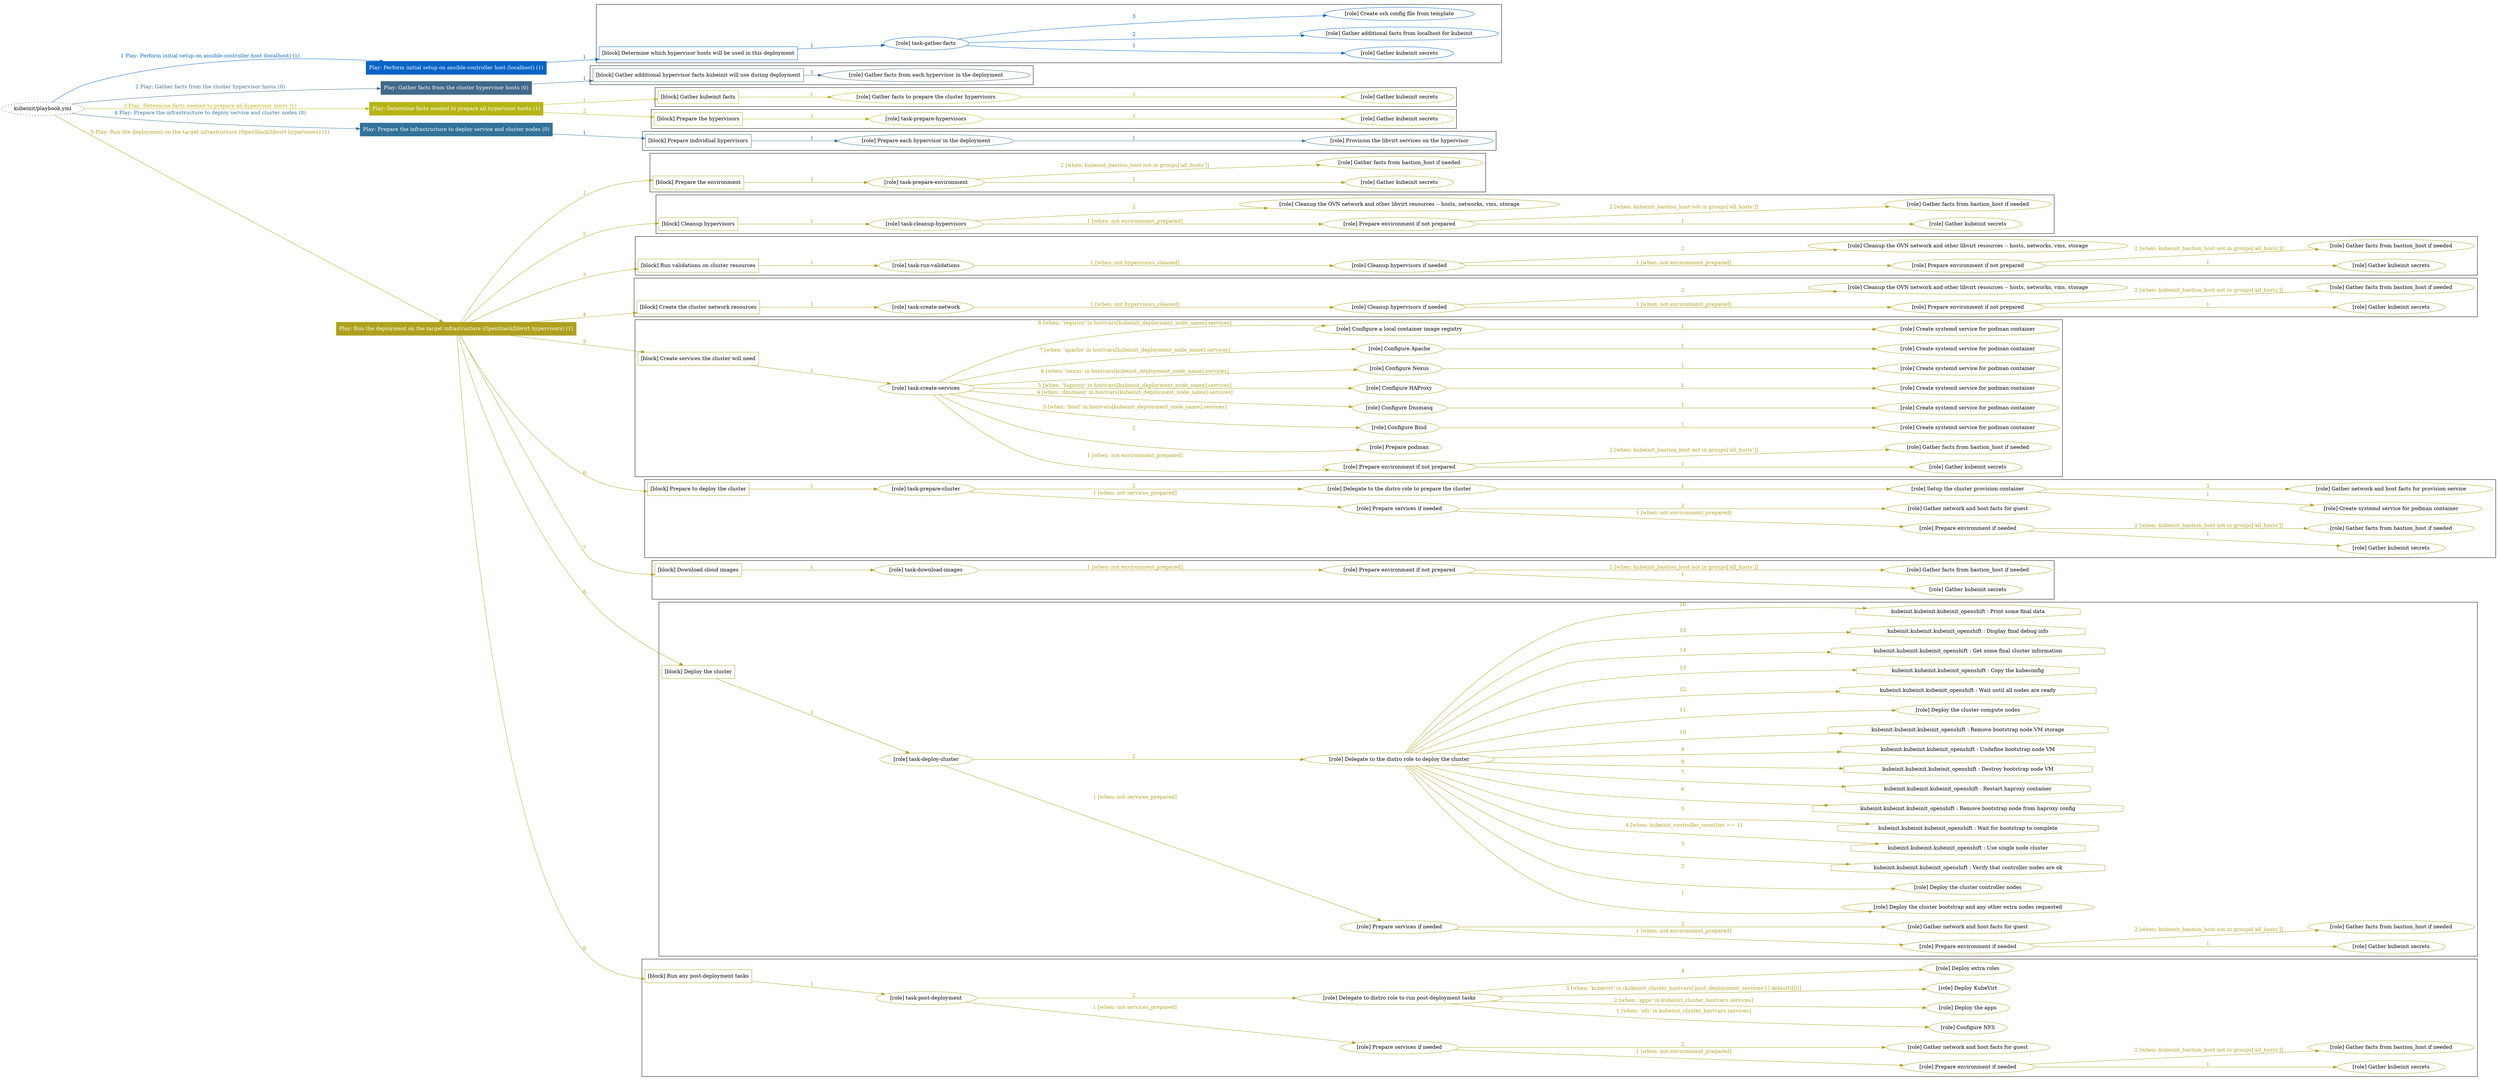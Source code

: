 digraph {
	graph [concentrate=true ordering=in rankdir=LR ratio=fill]
	edge [esep=5 sep=10]
	"kubeinit/playbook.yml" [URL="/home/runner/work/kubeinit/kubeinit/kubeinit/playbook.yml" id=playbook_eba7cbc0 style=dotted]
	"kubeinit/playbook.yml" -> play_6be306ff [label="1 Play: Perform initial setup on ansible-controller host (localhost) (1)" color="#0564c7" fontcolor="#0564c7" id=edge_play_6be306ff labeltooltip="1 Play: Perform initial setup on ansible-controller host (localhost) (1)" tooltip="1 Play: Perform initial setup on ansible-controller host (localhost) (1)"]
	subgraph "Play: Perform initial setup on ansible-controller host (localhost) (1)" {
		play_6be306ff [label="Play: Perform initial setup on ansible-controller host (localhost) (1)" URL="/home/runner/work/kubeinit/kubeinit/kubeinit/playbook.yml" color="#0564c7" fontcolor="#ffffff" id=play_6be306ff shape=box style=filled tooltip=localhost]
		play_6be306ff -> block_afea2f2d [label=1 color="#0564c7" fontcolor="#0564c7" id=edge_block_afea2f2d labeltooltip=1 tooltip=1]
		subgraph cluster_block_afea2f2d {
			block_afea2f2d [label="[block] Determine which hypervisor hosts will be used in this deployment" URL="/home/runner/work/kubeinit/kubeinit/kubeinit/playbook.yml" color="#0564c7" id=block_afea2f2d labeltooltip="Determine which hypervisor hosts will be used in this deployment" shape=box tooltip="Determine which hypervisor hosts will be used in this deployment"]
			block_afea2f2d -> role_7efa4bfb [label="1 " color="#0564c7" fontcolor="#0564c7" id=edge_role_7efa4bfb labeltooltip="1 " tooltip="1 "]
			subgraph "task-gather-facts" {
				role_7efa4bfb [label="[role] task-gather-facts" URL="/home/runner/work/kubeinit/kubeinit/kubeinit/playbook.yml" color="#0564c7" id=role_7efa4bfb tooltip="task-gather-facts"]
				role_7efa4bfb -> role_1807138c [label="1 " color="#0564c7" fontcolor="#0564c7" id=edge_role_1807138c labeltooltip="1 " tooltip="1 "]
				subgraph "Gather kubeinit secrets" {
					role_1807138c [label="[role] Gather kubeinit secrets" URL="/home/runner/.ansible/collections/ansible_collections/kubeinit/kubeinit/roles/kubeinit_prepare/tasks/build_hypervisors_group.yml" color="#0564c7" id=role_1807138c tooltip="Gather kubeinit secrets"]
				}
				role_7efa4bfb -> role_4c0dbd45 [label="2 " color="#0564c7" fontcolor="#0564c7" id=edge_role_4c0dbd45 labeltooltip="2 " tooltip="2 "]
				subgraph "Gather additional facts from localhost for kubeinit" {
					role_4c0dbd45 [label="[role] Gather additional facts from localhost for kubeinit" URL="/home/runner/.ansible/collections/ansible_collections/kubeinit/kubeinit/roles/kubeinit_prepare/tasks/build_hypervisors_group.yml" color="#0564c7" id=role_4c0dbd45 tooltip="Gather additional facts from localhost for kubeinit"]
				}
				role_7efa4bfb -> role_bee37eeb [label="3 " color="#0564c7" fontcolor="#0564c7" id=edge_role_bee37eeb labeltooltip="3 " tooltip="3 "]
				subgraph "Create ssh config file from template" {
					role_bee37eeb [label="[role] Create ssh config file from template" URL="/home/runner/.ansible/collections/ansible_collections/kubeinit/kubeinit/roles/kubeinit_prepare/tasks/build_hypervisors_group.yml" color="#0564c7" id=role_bee37eeb tooltip="Create ssh config file from template"]
				}
			}
		}
	}
	"kubeinit/playbook.yml" -> play_756f35ba [label="2 Play: Gather facts from the cluster hypervisor hosts (0)" color="#42688a" fontcolor="#42688a" id=edge_play_756f35ba labeltooltip="2 Play: Gather facts from the cluster hypervisor hosts (0)" tooltip="2 Play: Gather facts from the cluster hypervisor hosts (0)"]
	subgraph "Play: Gather facts from the cluster hypervisor hosts (0)" {
		play_756f35ba [label="Play: Gather facts from the cluster hypervisor hosts (0)" URL="/home/runner/work/kubeinit/kubeinit/kubeinit/playbook.yml" color="#42688a" fontcolor="#ffffff" id=play_756f35ba shape=box style=filled tooltip="Play: Gather facts from the cluster hypervisor hosts (0)"]
		play_756f35ba -> block_37051b3c [label=1 color="#42688a" fontcolor="#42688a" id=edge_block_37051b3c labeltooltip=1 tooltip=1]
		subgraph cluster_block_37051b3c {
			block_37051b3c [label="[block] Gather additional hypervisor facts kubeinit will use during deployment" URL="/home/runner/work/kubeinit/kubeinit/kubeinit/playbook.yml" color="#42688a" id=block_37051b3c labeltooltip="Gather additional hypervisor facts kubeinit will use during deployment" shape=box tooltip="Gather additional hypervisor facts kubeinit will use during deployment"]
			block_37051b3c -> role_2f8f593a [label="1 " color="#42688a" fontcolor="#42688a" id=edge_role_2f8f593a labeltooltip="1 " tooltip="1 "]
			subgraph "Gather facts from each hypervisor in the deployment" {
				role_2f8f593a [label="[role] Gather facts from each hypervisor in the deployment" URL="/home/runner/work/kubeinit/kubeinit/kubeinit/playbook.yml" color="#42688a" id=role_2f8f593a tooltip="Gather facts from each hypervisor in the deployment"]
			}
		}
	}
	"kubeinit/playbook.yml" -> play_4ffbff34 [label="3 Play: Determine facts needed to prepare all hypervisor hosts (1)" color="#b7b515" fontcolor="#b7b515" id=edge_play_4ffbff34 labeltooltip="3 Play: Determine facts needed to prepare all hypervisor hosts (1)" tooltip="3 Play: Determine facts needed to prepare all hypervisor hosts (1)"]
	subgraph "Play: Determine facts needed to prepare all hypervisor hosts (1)" {
		play_4ffbff34 [label="Play: Determine facts needed to prepare all hypervisor hosts (1)" URL="/home/runner/work/kubeinit/kubeinit/kubeinit/playbook.yml" color="#b7b515" fontcolor="#ffffff" id=play_4ffbff34 shape=box style=filled tooltip=localhost]
		play_4ffbff34 -> block_c1eeb411 [label=1 color="#b7b515" fontcolor="#b7b515" id=edge_block_c1eeb411 labeltooltip=1 tooltip=1]
		subgraph cluster_block_c1eeb411 {
			block_c1eeb411 [label="[block] Gather kubeinit facts" URL="/home/runner/work/kubeinit/kubeinit/kubeinit/playbook.yml" color="#b7b515" id=block_c1eeb411 labeltooltip="Gather kubeinit facts" shape=box tooltip="Gather kubeinit facts"]
			block_c1eeb411 -> role_fdb5c29d [label="1 " color="#b7b515" fontcolor="#b7b515" id=edge_role_fdb5c29d labeltooltip="1 " tooltip="1 "]
			subgraph "Gather facts to prepare the cluster hypervisors" {
				role_fdb5c29d [label="[role] Gather facts to prepare the cluster hypervisors" URL="/home/runner/work/kubeinit/kubeinit/kubeinit/playbook.yml" color="#b7b515" id=role_fdb5c29d tooltip="Gather facts to prepare the cluster hypervisors"]
				role_fdb5c29d -> role_f52a74da [label="1 " color="#b7b515" fontcolor="#b7b515" id=edge_role_f52a74da labeltooltip="1 " tooltip="1 "]
				subgraph "Gather kubeinit secrets" {
					role_f52a74da [label="[role] Gather kubeinit secrets" URL="/home/runner/.ansible/collections/ansible_collections/kubeinit/kubeinit/roles/kubeinit_prepare/tasks/gather_kubeinit_facts.yml" color="#b7b515" id=role_f52a74da tooltip="Gather kubeinit secrets"]
				}
			}
		}
		play_4ffbff34 -> block_9ac090d3 [label=2 color="#b7b515" fontcolor="#b7b515" id=edge_block_9ac090d3 labeltooltip=2 tooltip=2]
		subgraph cluster_block_9ac090d3 {
			block_9ac090d3 [label="[block] Prepare the hypervisors" URL="/home/runner/work/kubeinit/kubeinit/kubeinit/playbook.yml" color="#b7b515" id=block_9ac090d3 labeltooltip="Prepare the hypervisors" shape=box tooltip="Prepare the hypervisors"]
			block_9ac090d3 -> role_55bcd211 [label="1 " color="#b7b515" fontcolor="#b7b515" id=edge_role_55bcd211 labeltooltip="1 " tooltip="1 "]
			subgraph "task-prepare-hypervisors" {
				role_55bcd211 [label="[role] task-prepare-hypervisors" URL="/home/runner/work/kubeinit/kubeinit/kubeinit/playbook.yml" color="#b7b515" id=role_55bcd211 tooltip="task-prepare-hypervisors"]
				role_55bcd211 -> role_f21886c9 [label="1 " color="#b7b515" fontcolor="#b7b515" id=edge_role_f21886c9 labeltooltip="1 " tooltip="1 "]
				subgraph "Gather kubeinit secrets" {
					role_f21886c9 [label="[role] Gather kubeinit secrets" URL="/home/runner/.ansible/collections/ansible_collections/kubeinit/kubeinit/roles/kubeinit_prepare/tasks/gather_kubeinit_facts.yml" color="#b7b515" id=role_f21886c9 tooltip="Gather kubeinit secrets"]
				}
			}
		}
	}
	"kubeinit/playbook.yml" -> play_480cf027 [label="4 Play: Prepare the infrastructure to deploy service and cluster nodes (0)" color="#337299" fontcolor="#337299" id=edge_play_480cf027 labeltooltip="4 Play: Prepare the infrastructure to deploy service and cluster nodes (0)" tooltip="4 Play: Prepare the infrastructure to deploy service and cluster nodes (0)"]
	subgraph "Play: Prepare the infrastructure to deploy service and cluster nodes (0)" {
		play_480cf027 [label="Play: Prepare the infrastructure to deploy service and cluster nodes (0)" URL="/home/runner/work/kubeinit/kubeinit/kubeinit/playbook.yml" color="#337299" fontcolor="#ffffff" id=play_480cf027 shape=box style=filled tooltip="Play: Prepare the infrastructure to deploy service and cluster nodes (0)"]
		play_480cf027 -> block_ed586054 [label=1 color="#337299" fontcolor="#337299" id=edge_block_ed586054 labeltooltip=1 tooltip=1]
		subgraph cluster_block_ed586054 {
			block_ed586054 [label="[block] Prepare individual hypervisors" URL="/home/runner/work/kubeinit/kubeinit/kubeinit/playbook.yml" color="#337299" id=block_ed586054 labeltooltip="Prepare individual hypervisors" shape=box tooltip="Prepare individual hypervisors"]
			block_ed586054 -> role_d97dd6a0 [label="1 " color="#337299" fontcolor="#337299" id=edge_role_d97dd6a0 labeltooltip="1 " tooltip="1 "]
			subgraph "Prepare each hypervisor in the deployment" {
				role_d97dd6a0 [label="[role] Prepare each hypervisor in the deployment" URL="/home/runner/work/kubeinit/kubeinit/kubeinit/playbook.yml" color="#337299" id=role_d97dd6a0 tooltip="Prepare each hypervisor in the deployment"]
				role_d97dd6a0 -> role_9fb9a54f [label="1 " color="#337299" fontcolor="#337299" id=edge_role_9fb9a54f labeltooltip="1 " tooltip="1 "]
				subgraph "Provision the libvirt services on the hypervisor" {
					role_9fb9a54f [label="[role] Provision the libvirt services on the hypervisor" URL="/home/runner/.ansible/collections/ansible_collections/kubeinit/kubeinit/roles/kubeinit_prepare/tasks/prepare_hypervisor.yml" color="#337299" id=role_9fb9a54f tooltip="Provision the libvirt services on the hypervisor"]
				}
			}
		}
	}
	"kubeinit/playbook.yml" -> play_5792adb3 [label="5 Play: Run the deployment on the target infrastructure (OpenStack/libvirt hypervisors) (1)" color="#afa11d" fontcolor="#afa11d" id=edge_play_5792adb3 labeltooltip="5 Play: Run the deployment on the target infrastructure (OpenStack/libvirt hypervisors) (1)" tooltip="5 Play: Run the deployment on the target infrastructure (OpenStack/libvirt hypervisors) (1)"]
	subgraph "Play: Run the deployment on the target infrastructure (OpenStack/libvirt hypervisors) (1)" {
		play_5792adb3 [label="Play: Run the deployment on the target infrastructure (OpenStack/libvirt hypervisors) (1)" URL="/home/runner/work/kubeinit/kubeinit/kubeinit/playbook.yml" color="#afa11d" fontcolor="#ffffff" id=play_5792adb3 shape=box style=filled tooltip=localhost]
		play_5792adb3 -> block_c9ea85e7 [label=1 color="#afa11d" fontcolor="#afa11d" id=edge_block_c9ea85e7 labeltooltip=1 tooltip=1]
		subgraph cluster_block_c9ea85e7 {
			block_c9ea85e7 [label="[block] Prepare the environment" URL="/home/runner/work/kubeinit/kubeinit/kubeinit/playbook.yml" color="#afa11d" id=block_c9ea85e7 labeltooltip="Prepare the environment" shape=box tooltip="Prepare the environment"]
			block_c9ea85e7 -> role_f66043d5 [label="1 " color="#afa11d" fontcolor="#afa11d" id=edge_role_f66043d5 labeltooltip="1 " tooltip="1 "]
			subgraph "task-prepare-environment" {
				role_f66043d5 [label="[role] task-prepare-environment" URL="/home/runner/work/kubeinit/kubeinit/kubeinit/playbook.yml" color="#afa11d" id=role_f66043d5 tooltip="task-prepare-environment"]
				role_f66043d5 -> role_e300ba07 [label="1 " color="#afa11d" fontcolor="#afa11d" id=edge_role_e300ba07 labeltooltip="1 " tooltip="1 "]
				subgraph "Gather kubeinit secrets" {
					role_e300ba07 [label="[role] Gather kubeinit secrets" URL="/home/runner/.ansible/collections/ansible_collections/kubeinit/kubeinit/roles/kubeinit_prepare/tasks/gather_kubeinit_facts.yml" color="#afa11d" id=role_e300ba07 tooltip="Gather kubeinit secrets"]
				}
				role_f66043d5 -> role_67105e91 [label="2 [when: kubeinit_bastion_host not in groups['all_hosts']]" color="#afa11d" fontcolor="#afa11d" id=edge_role_67105e91 labeltooltip="2 [when: kubeinit_bastion_host not in groups['all_hosts']]" tooltip="2 [when: kubeinit_bastion_host not in groups['all_hosts']]"]
				subgraph "Gather facts from bastion_host if needed" {
					role_67105e91 [label="[role] Gather facts from bastion_host if needed" URL="/home/runner/.ansible/collections/ansible_collections/kubeinit/kubeinit/roles/kubeinit_prepare/tasks/main.yml" color="#afa11d" id=role_67105e91 tooltip="Gather facts from bastion_host if needed"]
				}
			}
		}
		play_5792adb3 -> block_32c9f90c [label=2 color="#afa11d" fontcolor="#afa11d" id=edge_block_32c9f90c labeltooltip=2 tooltip=2]
		subgraph cluster_block_32c9f90c {
			block_32c9f90c [label="[block] Cleanup hypervisors" URL="/home/runner/work/kubeinit/kubeinit/kubeinit/playbook.yml" color="#afa11d" id=block_32c9f90c labeltooltip="Cleanup hypervisors" shape=box tooltip="Cleanup hypervisors"]
			block_32c9f90c -> role_fd88d46e [label="1 " color="#afa11d" fontcolor="#afa11d" id=edge_role_fd88d46e labeltooltip="1 " tooltip="1 "]
			subgraph "task-cleanup-hypervisors" {
				role_fd88d46e [label="[role] task-cleanup-hypervisors" URL="/home/runner/work/kubeinit/kubeinit/kubeinit/playbook.yml" color="#afa11d" id=role_fd88d46e tooltip="task-cleanup-hypervisors"]
				role_fd88d46e -> role_dd86ffe9 [label="1 [when: not environment_prepared]" color="#afa11d" fontcolor="#afa11d" id=edge_role_dd86ffe9 labeltooltip="1 [when: not environment_prepared]" tooltip="1 [when: not environment_prepared]"]
				subgraph "Prepare environment if not prepared" {
					role_dd86ffe9 [label="[role] Prepare environment if not prepared" URL="/home/runner/.ansible/collections/ansible_collections/kubeinit/kubeinit/roles/kubeinit_libvirt/tasks/cleanup_hypervisors.yml" color="#afa11d" id=role_dd86ffe9 tooltip="Prepare environment if not prepared"]
					role_dd86ffe9 -> role_630073e1 [label="1 " color="#afa11d" fontcolor="#afa11d" id=edge_role_630073e1 labeltooltip="1 " tooltip="1 "]
					subgraph "Gather kubeinit secrets" {
						role_630073e1 [label="[role] Gather kubeinit secrets" URL="/home/runner/.ansible/collections/ansible_collections/kubeinit/kubeinit/roles/kubeinit_prepare/tasks/gather_kubeinit_facts.yml" color="#afa11d" id=role_630073e1 tooltip="Gather kubeinit secrets"]
					}
					role_dd86ffe9 -> role_af4234ed [label="2 [when: kubeinit_bastion_host not in groups['all_hosts']]" color="#afa11d" fontcolor="#afa11d" id=edge_role_af4234ed labeltooltip="2 [when: kubeinit_bastion_host not in groups['all_hosts']]" tooltip="2 [when: kubeinit_bastion_host not in groups['all_hosts']]"]
					subgraph "Gather facts from bastion_host if needed" {
						role_af4234ed [label="[role] Gather facts from bastion_host if needed" URL="/home/runner/.ansible/collections/ansible_collections/kubeinit/kubeinit/roles/kubeinit_prepare/tasks/main.yml" color="#afa11d" id=role_af4234ed tooltip="Gather facts from bastion_host if needed"]
					}
				}
				role_fd88d46e -> role_42f95d9b [label="2 " color="#afa11d" fontcolor="#afa11d" id=edge_role_42f95d9b labeltooltip="2 " tooltip="2 "]
				subgraph "Cleanup the OVN network and other libvirt resources -- hosts, networks, vms, storage" {
					role_42f95d9b [label="[role] Cleanup the OVN network and other libvirt resources -- hosts, networks, vms, storage" URL="/home/runner/.ansible/collections/ansible_collections/kubeinit/kubeinit/roles/kubeinit_libvirt/tasks/cleanup_hypervisors.yml" color="#afa11d" id=role_42f95d9b tooltip="Cleanup the OVN network and other libvirt resources -- hosts, networks, vms, storage"]
				}
			}
		}
		play_5792adb3 -> block_46fdec78 [label=3 color="#afa11d" fontcolor="#afa11d" id=edge_block_46fdec78 labeltooltip=3 tooltip=3]
		subgraph cluster_block_46fdec78 {
			block_46fdec78 [label="[block] Run validations on cluster resources" URL="/home/runner/work/kubeinit/kubeinit/kubeinit/playbook.yml" color="#afa11d" id=block_46fdec78 labeltooltip="Run validations on cluster resources" shape=box tooltip="Run validations on cluster resources"]
			block_46fdec78 -> role_d6bd6e9e [label="1 " color="#afa11d" fontcolor="#afa11d" id=edge_role_d6bd6e9e labeltooltip="1 " tooltip="1 "]
			subgraph "task-run-validations" {
				role_d6bd6e9e [label="[role] task-run-validations" URL="/home/runner/work/kubeinit/kubeinit/kubeinit/playbook.yml" color="#afa11d" id=role_d6bd6e9e tooltip="task-run-validations"]
				role_d6bd6e9e -> role_412d3982 [label="1 [when: not hypervisors_cleaned]" color="#afa11d" fontcolor="#afa11d" id=edge_role_412d3982 labeltooltip="1 [when: not hypervisors_cleaned]" tooltip="1 [when: not hypervisors_cleaned]"]
				subgraph "Cleanup hypervisors if needed" {
					role_412d3982 [label="[role] Cleanup hypervisors if needed" URL="/home/runner/.ansible/collections/ansible_collections/kubeinit/kubeinit/roles/kubeinit_validations/tasks/main.yml" color="#afa11d" id=role_412d3982 tooltip="Cleanup hypervisors if needed"]
					role_412d3982 -> role_a8d8abcd [label="1 [when: not environment_prepared]" color="#afa11d" fontcolor="#afa11d" id=edge_role_a8d8abcd labeltooltip="1 [when: not environment_prepared]" tooltip="1 [when: not environment_prepared]"]
					subgraph "Prepare environment if not prepared" {
						role_a8d8abcd [label="[role] Prepare environment if not prepared" URL="/home/runner/.ansible/collections/ansible_collections/kubeinit/kubeinit/roles/kubeinit_libvirt/tasks/cleanup_hypervisors.yml" color="#afa11d" id=role_a8d8abcd tooltip="Prepare environment if not prepared"]
						role_a8d8abcd -> role_4192adcc [label="1 " color="#afa11d" fontcolor="#afa11d" id=edge_role_4192adcc labeltooltip="1 " tooltip="1 "]
						subgraph "Gather kubeinit secrets" {
							role_4192adcc [label="[role] Gather kubeinit secrets" URL="/home/runner/.ansible/collections/ansible_collections/kubeinit/kubeinit/roles/kubeinit_prepare/tasks/gather_kubeinit_facts.yml" color="#afa11d" id=role_4192adcc tooltip="Gather kubeinit secrets"]
						}
						role_a8d8abcd -> role_4fb30f7c [label="2 [when: kubeinit_bastion_host not in groups['all_hosts']]" color="#afa11d" fontcolor="#afa11d" id=edge_role_4fb30f7c labeltooltip="2 [when: kubeinit_bastion_host not in groups['all_hosts']]" tooltip="2 [when: kubeinit_bastion_host not in groups['all_hosts']]"]
						subgraph "Gather facts from bastion_host if needed" {
							role_4fb30f7c [label="[role] Gather facts from bastion_host if needed" URL="/home/runner/.ansible/collections/ansible_collections/kubeinit/kubeinit/roles/kubeinit_prepare/tasks/main.yml" color="#afa11d" id=role_4fb30f7c tooltip="Gather facts from bastion_host if needed"]
						}
					}
					role_412d3982 -> role_a223ced5 [label="2 " color="#afa11d" fontcolor="#afa11d" id=edge_role_a223ced5 labeltooltip="2 " tooltip="2 "]
					subgraph "Cleanup the OVN network and other libvirt resources -- hosts, networks, vms, storage" {
						role_a223ced5 [label="[role] Cleanup the OVN network and other libvirt resources -- hosts, networks, vms, storage" URL="/home/runner/.ansible/collections/ansible_collections/kubeinit/kubeinit/roles/kubeinit_libvirt/tasks/cleanup_hypervisors.yml" color="#afa11d" id=role_a223ced5 tooltip="Cleanup the OVN network and other libvirt resources -- hosts, networks, vms, storage"]
					}
				}
			}
		}
		play_5792adb3 -> block_87c8403e [label=4 color="#afa11d" fontcolor="#afa11d" id=edge_block_87c8403e labeltooltip=4 tooltip=4]
		subgraph cluster_block_87c8403e {
			block_87c8403e [label="[block] Create the cluster network resources" URL="/home/runner/work/kubeinit/kubeinit/kubeinit/playbook.yml" color="#afa11d" id=block_87c8403e labeltooltip="Create the cluster network resources" shape=box tooltip="Create the cluster network resources"]
			block_87c8403e -> role_88cf8311 [label="1 " color="#afa11d" fontcolor="#afa11d" id=edge_role_88cf8311 labeltooltip="1 " tooltip="1 "]
			subgraph "task-create-network" {
				role_88cf8311 [label="[role] task-create-network" URL="/home/runner/work/kubeinit/kubeinit/kubeinit/playbook.yml" color="#afa11d" id=role_88cf8311 tooltip="task-create-network"]
				role_88cf8311 -> role_947c94a2 [label="1 [when: not hypervisors_cleaned]" color="#afa11d" fontcolor="#afa11d" id=edge_role_947c94a2 labeltooltip="1 [when: not hypervisors_cleaned]" tooltip="1 [when: not hypervisors_cleaned]"]
				subgraph "Cleanup hypervisors if needed" {
					role_947c94a2 [label="[role] Cleanup hypervisors if needed" URL="/home/runner/.ansible/collections/ansible_collections/kubeinit/kubeinit/roles/kubeinit_libvirt/tasks/create_network.yml" color="#afa11d" id=role_947c94a2 tooltip="Cleanup hypervisors if needed"]
					role_947c94a2 -> role_0a3d4bd3 [label="1 [when: not environment_prepared]" color="#afa11d" fontcolor="#afa11d" id=edge_role_0a3d4bd3 labeltooltip="1 [when: not environment_prepared]" tooltip="1 [when: not environment_prepared]"]
					subgraph "Prepare environment if not prepared" {
						role_0a3d4bd3 [label="[role] Prepare environment if not prepared" URL="/home/runner/.ansible/collections/ansible_collections/kubeinit/kubeinit/roles/kubeinit_libvirt/tasks/cleanup_hypervisors.yml" color="#afa11d" id=role_0a3d4bd3 tooltip="Prepare environment if not prepared"]
						role_0a3d4bd3 -> role_ffd1059a [label="1 " color="#afa11d" fontcolor="#afa11d" id=edge_role_ffd1059a labeltooltip="1 " tooltip="1 "]
						subgraph "Gather kubeinit secrets" {
							role_ffd1059a [label="[role] Gather kubeinit secrets" URL="/home/runner/.ansible/collections/ansible_collections/kubeinit/kubeinit/roles/kubeinit_prepare/tasks/gather_kubeinit_facts.yml" color="#afa11d" id=role_ffd1059a tooltip="Gather kubeinit secrets"]
						}
						role_0a3d4bd3 -> role_e5e069ce [label="2 [when: kubeinit_bastion_host not in groups['all_hosts']]" color="#afa11d" fontcolor="#afa11d" id=edge_role_e5e069ce labeltooltip="2 [when: kubeinit_bastion_host not in groups['all_hosts']]" tooltip="2 [when: kubeinit_bastion_host not in groups['all_hosts']]"]
						subgraph "Gather facts from bastion_host if needed" {
							role_e5e069ce [label="[role] Gather facts from bastion_host if needed" URL="/home/runner/.ansible/collections/ansible_collections/kubeinit/kubeinit/roles/kubeinit_prepare/tasks/main.yml" color="#afa11d" id=role_e5e069ce tooltip="Gather facts from bastion_host if needed"]
						}
					}
					role_947c94a2 -> role_28f6ca4a [label="2 " color="#afa11d" fontcolor="#afa11d" id=edge_role_28f6ca4a labeltooltip="2 " tooltip="2 "]
					subgraph "Cleanup the OVN network and other libvirt resources -- hosts, networks, vms, storage" {
						role_28f6ca4a [label="[role] Cleanup the OVN network and other libvirt resources -- hosts, networks, vms, storage" URL="/home/runner/.ansible/collections/ansible_collections/kubeinit/kubeinit/roles/kubeinit_libvirt/tasks/cleanup_hypervisors.yml" color="#afa11d" id=role_28f6ca4a tooltip="Cleanup the OVN network and other libvirt resources -- hosts, networks, vms, storage"]
					}
				}
			}
		}
		play_5792adb3 -> block_e06bcd40 [label=5 color="#afa11d" fontcolor="#afa11d" id=edge_block_e06bcd40 labeltooltip=5 tooltip=5]
		subgraph cluster_block_e06bcd40 {
			block_e06bcd40 [label="[block] Create services the cluster will need" URL="/home/runner/work/kubeinit/kubeinit/kubeinit/playbook.yml" color="#afa11d" id=block_e06bcd40 labeltooltip="Create services the cluster will need" shape=box tooltip="Create services the cluster will need"]
			block_e06bcd40 -> role_00453855 [label="1 " color="#afa11d" fontcolor="#afa11d" id=edge_role_00453855 labeltooltip="1 " tooltip="1 "]
			subgraph "task-create-services" {
				role_00453855 [label="[role] task-create-services" URL="/home/runner/work/kubeinit/kubeinit/kubeinit/playbook.yml" color="#afa11d" id=role_00453855 tooltip="task-create-services"]
				role_00453855 -> role_278843cb [label="1 [when: not environment_prepared]" color="#afa11d" fontcolor="#afa11d" id=edge_role_278843cb labeltooltip="1 [when: not environment_prepared]" tooltip="1 [when: not environment_prepared]"]
				subgraph "Prepare environment if not prepared" {
					role_278843cb [label="[role] Prepare environment if not prepared" URL="/home/runner/.ansible/collections/ansible_collections/kubeinit/kubeinit/roles/kubeinit_services/tasks/main.yml" color="#afa11d" id=role_278843cb tooltip="Prepare environment if not prepared"]
					role_278843cb -> role_787ea0cc [label="1 " color="#afa11d" fontcolor="#afa11d" id=edge_role_787ea0cc labeltooltip="1 " tooltip="1 "]
					subgraph "Gather kubeinit secrets" {
						role_787ea0cc [label="[role] Gather kubeinit secrets" URL="/home/runner/.ansible/collections/ansible_collections/kubeinit/kubeinit/roles/kubeinit_prepare/tasks/gather_kubeinit_facts.yml" color="#afa11d" id=role_787ea0cc tooltip="Gather kubeinit secrets"]
					}
					role_278843cb -> role_a82462b3 [label="2 [when: kubeinit_bastion_host not in groups['all_hosts']]" color="#afa11d" fontcolor="#afa11d" id=edge_role_a82462b3 labeltooltip="2 [when: kubeinit_bastion_host not in groups['all_hosts']]" tooltip="2 [when: kubeinit_bastion_host not in groups['all_hosts']]"]
					subgraph "Gather facts from bastion_host if needed" {
						role_a82462b3 [label="[role] Gather facts from bastion_host if needed" URL="/home/runner/.ansible/collections/ansible_collections/kubeinit/kubeinit/roles/kubeinit_prepare/tasks/main.yml" color="#afa11d" id=role_a82462b3 tooltip="Gather facts from bastion_host if needed"]
					}
				}
				role_00453855 -> role_e7d1f1b7 [label="2 " color="#afa11d" fontcolor="#afa11d" id=edge_role_e7d1f1b7 labeltooltip="2 " tooltip="2 "]
				subgraph "Prepare podman" {
					role_e7d1f1b7 [label="[role] Prepare podman" URL="/home/runner/.ansible/collections/ansible_collections/kubeinit/kubeinit/roles/kubeinit_services/tasks/00_create_service_pod.yml" color="#afa11d" id=role_e7d1f1b7 tooltip="Prepare podman"]
				}
				role_00453855 -> role_7bac0190 [label="3 [when: 'bind' in hostvars[kubeinit_deployment_node_name].services]" color="#afa11d" fontcolor="#afa11d" id=edge_role_7bac0190 labeltooltip="3 [when: 'bind' in hostvars[kubeinit_deployment_node_name].services]" tooltip="3 [when: 'bind' in hostvars[kubeinit_deployment_node_name].services]"]
				subgraph "Configure Bind" {
					role_7bac0190 [label="[role] Configure Bind" URL="/home/runner/.ansible/collections/ansible_collections/kubeinit/kubeinit/roles/kubeinit_services/tasks/start_services_containers.yml" color="#afa11d" id=role_7bac0190 tooltip="Configure Bind"]
					role_7bac0190 -> role_23f0f632 [label="1 " color="#afa11d" fontcolor="#afa11d" id=edge_role_23f0f632 labeltooltip="1 " tooltip="1 "]
					subgraph "Create systemd service for podman container" {
						role_23f0f632 [label="[role] Create systemd service for podman container" URL="/home/runner/.ansible/collections/ansible_collections/kubeinit/kubeinit/roles/kubeinit_bind/tasks/main.yml" color="#afa11d" id=role_23f0f632 tooltip="Create systemd service for podman container"]
					}
				}
				role_00453855 -> role_587141c5 [label="4 [when: 'dnsmasq' in hostvars[kubeinit_deployment_node_name].services]" color="#afa11d" fontcolor="#afa11d" id=edge_role_587141c5 labeltooltip="4 [when: 'dnsmasq' in hostvars[kubeinit_deployment_node_name].services]" tooltip="4 [when: 'dnsmasq' in hostvars[kubeinit_deployment_node_name].services]"]
				subgraph "Configure Dnsmasq" {
					role_587141c5 [label="[role] Configure Dnsmasq" URL="/home/runner/.ansible/collections/ansible_collections/kubeinit/kubeinit/roles/kubeinit_services/tasks/start_services_containers.yml" color="#afa11d" id=role_587141c5 tooltip="Configure Dnsmasq"]
					role_587141c5 -> role_e14f82f8 [label="1 " color="#afa11d" fontcolor="#afa11d" id=edge_role_e14f82f8 labeltooltip="1 " tooltip="1 "]
					subgraph "Create systemd service for podman container" {
						role_e14f82f8 [label="[role] Create systemd service for podman container" URL="/home/runner/.ansible/collections/ansible_collections/kubeinit/kubeinit/roles/kubeinit_dnsmasq/tasks/main.yml" color="#afa11d" id=role_e14f82f8 tooltip="Create systemd service for podman container"]
					}
				}
				role_00453855 -> role_7427d90b [label="5 [when: 'haproxy' in hostvars[kubeinit_deployment_node_name].services]" color="#afa11d" fontcolor="#afa11d" id=edge_role_7427d90b labeltooltip="5 [when: 'haproxy' in hostvars[kubeinit_deployment_node_name].services]" tooltip="5 [when: 'haproxy' in hostvars[kubeinit_deployment_node_name].services]"]
				subgraph "Configure HAProxy" {
					role_7427d90b [label="[role] Configure HAProxy" URL="/home/runner/.ansible/collections/ansible_collections/kubeinit/kubeinit/roles/kubeinit_services/tasks/start_services_containers.yml" color="#afa11d" id=role_7427d90b tooltip="Configure HAProxy"]
					role_7427d90b -> role_a19d84a7 [label="1 " color="#afa11d" fontcolor="#afa11d" id=edge_role_a19d84a7 labeltooltip="1 " tooltip="1 "]
					subgraph "Create systemd service for podman container" {
						role_a19d84a7 [label="[role] Create systemd service for podman container" URL="/home/runner/.ansible/collections/ansible_collections/kubeinit/kubeinit/roles/kubeinit_haproxy/tasks/main.yml" color="#afa11d" id=role_a19d84a7 tooltip="Create systemd service for podman container"]
					}
				}
				role_00453855 -> role_8654918f [label="6 [when: 'nexus' in hostvars[kubeinit_deployment_node_name].services]" color="#afa11d" fontcolor="#afa11d" id=edge_role_8654918f labeltooltip="6 [when: 'nexus' in hostvars[kubeinit_deployment_node_name].services]" tooltip="6 [when: 'nexus' in hostvars[kubeinit_deployment_node_name].services]"]
				subgraph "Configure Nexus" {
					role_8654918f [label="[role] Configure Nexus" URL="/home/runner/.ansible/collections/ansible_collections/kubeinit/kubeinit/roles/kubeinit_services/tasks/start_services_containers.yml" color="#afa11d" id=role_8654918f tooltip="Configure Nexus"]
					role_8654918f -> role_c7f90015 [label="1 " color="#afa11d" fontcolor="#afa11d" id=edge_role_c7f90015 labeltooltip="1 " tooltip="1 "]
					subgraph "Create systemd service for podman container" {
						role_c7f90015 [label="[role] Create systemd service for podman container" URL="/home/runner/.ansible/collections/ansible_collections/kubeinit/kubeinit/roles/kubeinit_nexus/tasks/main.yml" color="#afa11d" id=role_c7f90015 tooltip="Create systemd service for podman container"]
					}
				}
				role_00453855 -> role_f8faa3e4 [label="7 [when: 'apache' in hostvars[kubeinit_deployment_node_name].services]" color="#afa11d" fontcolor="#afa11d" id=edge_role_f8faa3e4 labeltooltip="7 [when: 'apache' in hostvars[kubeinit_deployment_node_name].services]" tooltip="7 [when: 'apache' in hostvars[kubeinit_deployment_node_name].services]"]
				subgraph "Configure Apache" {
					role_f8faa3e4 [label="[role] Configure Apache" URL="/home/runner/.ansible/collections/ansible_collections/kubeinit/kubeinit/roles/kubeinit_services/tasks/start_services_containers.yml" color="#afa11d" id=role_f8faa3e4 tooltip="Configure Apache"]
					role_f8faa3e4 -> role_395aad02 [label="1 " color="#afa11d" fontcolor="#afa11d" id=edge_role_395aad02 labeltooltip="1 " tooltip="1 "]
					subgraph "Create systemd service for podman container" {
						role_395aad02 [label="[role] Create systemd service for podman container" URL="/home/runner/.ansible/collections/ansible_collections/kubeinit/kubeinit/roles/kubeinit_apache/tasks/main.yml" color="#afa11d" id=role_395aad02 tooltip="Create systemd service for podman container"]
					}
				}
				role_00453855 -> role_295f2850 [label="8 [when: 'registry' in hostvars[kubeinit_deployment_node_name].services]" color="#afa11d" fontcolor="#afa11d" id=edge_role_295f2850 labeltooltip="8 [when: 'registry' in hostvars[kubeinit_deployment_node_name].services]" tooltip="8 [when: 'registry' in hostvars[kubeinit_deployment_node_name].services]"]
				subgraph "Configure a local container image registry" {
					role_295f2850 [label="[role] Configure a local container image registry" URL="/home/runner/.ansible/collections/ansible_collections/kubeinit/kubeinit/roles/kubeinit_services/tasks/start_services_containers.yml" color="#afa11d" id=role_295f2850 tooltip="Configure a local container image registry"]
					role_295f2850 -> role_37011df8 [label="1 " color="#afa11d" fontcolor="#afa11d" id=edge_role_37011df8 labeltooltip="1 " tooltip="1 "]
					subgraph "Create systemd service for podman container" {
						role_37011df8 [label="[role] Create systemd service for podman container" URL="/home/runner/.ansible/collections/ansible_collections/kubeinit/kubeinit/roles/kubeinit_registry/tasks/main.yml" color="#afa11d" id=role_37011df8 tooltip="Create systemd service for podman container"]
					}
				}
			}
		}
		play_5792adb3 -> block_bd884fa9 [label=6 color="#afa11d" fontcolor="#afa11d" id=edge_block_bd884fa9 labeltooltip=6 tooltip=6]
		subgraph cluster_block_bd884fa9 {
			block_bd884fa9 [label="[block] Prepare to deploy the cluster" URL="/home/runner/work/kubeinit/kubeinit/kubeinit/playbook.yml" color="#afa11d" id=block_bd884fa9 labeltooltip="Prepare to deploy the cluster" shape=box tooltip="Prepare to deploy the cluster"]
			block_bd884fa9 -> role_96b85b05 [label="1 " color="#afa11d" fontcolor="#afa11d" id=edge_role_96b85b05 labeltooltip="1 " tooltip="1 "]
			subgraph "task-prepare-cluster" {
				role_96b85b05 [label="[role] task-prepare-cluster" URL="/home/runner/work/kubeinit/kubeinit/kubeinit/playbook.yml" color="#afa11d" id=role_96b85b05 tooltip="task-prepare-cluster"]
				role_96b85b05 -> role_e56fd626 [label="1 [when: not services_prepared]" color="#afa11d" fontcolor="#afa11d" id=edge_role_e56fd626 labeltooltip="1 [when: not services_prepared]" tooltip="1 [when: not services_prepared]"]
				subgraph "Prepare services if needed" {
					role_e56fd626 [label="[role] Prepare services if needed" URL="/home/runner/.ansible/collections/ansible_collections/kubeinit/kubeinit/roles/kubeinit_prepare/tasks/prepare_cluster.yml" color="#afa11d" id=role_e56fd626 tooltip="Prepare services if needed"]
					role_e56fd626 -> role_33060931 [label="1 [when: not environment_prepared]" color="#afa11d" fontcolor="#afa11d" id=edge_role_33060931 labeltooltip="1 [when: not environment_prepared]" tooltip="1 [when: not environment_prepared]"]
					subgraph "Prepare environment if needed" {
						role_33060931 [label="[role] Prepare environment if needed" URL="/home/runner/.ansible/collections/ansible_collections/kubeinit/kubeinit/roles/kubeinit_services/tasks/prepare_services.yml" color="#afa11d" id=role_33060931 tooltip="Prepare environment if needed"]
						role_33060931 -> role_df5593a1 [label="1 " color="#afa11d" fontcolor="#afa11d" id=edge_role_df5593a1 labeltooltip="1 " tooltip="1 "]
						subgraph "Gather kubeinit secrets" {
							role_df5593a1 [label="[role] Gather kubeinit secrets" URL="/home/runner/.ansible/collections/ansible_collections/kubeinit/kubeinit/roles/kubeinit_prepare/tasks/gather_kubeinit_facts.yml" color="#afa11d" id=role_df5593a1 tooltip="Gather kubeinit secrets"]
						}
						role_33060931 -> role_d8f126e7 [label="2 [when: kubeinit_bastion_host not in groups['all_hosts']]" color="#afa11d" fontcolor="#afa11d" id=edge_role_d8f126e7 labeltooltip="2 [when: kubeinit_bastion_host not in groups['all_hosts']]" tooltip="2 [when: kubeinit_bastion_host not in groups['all_hosts']]"]
						subgraph "Gather facts from bastion_host if needed" {
							role_d8f126e7 [label="[role] Gather facts from bastion_host if needed" URL="/home/runner/.ansible/collections/ansible_collections/kubeinit/kubeinit/roles/kubeinit_prepare/tasks/main.yml" color="#afa11d" id=role_d8f126e7 tooltip="Gather facts from bastion_host if needed"]
						}
					}
					role_e56fd626 -> role_41b29304 [label="2 " color="#afa11d" fontcolor="#afa11d" id=edge_role_41b29304 labeltooltip="2 " tooltip="2 "]
					subgraph "Gather network and host facts for guest" {
						role_41b29304 [label="[role] Gather network and host facts for guest" URL="/home/runner/.ansible/collections/ansible_collections/kubeinit/kubeinit/roles/kubeinit_services/tasks/prepare_services.yml" color="#afa11d" id=role_41b29304 tooltip="Gather network and host facts for guest"]
					}
				}
				role_96b85b05 -> role_393ed76d [label="2 " color="#afa11d" fontcolor="#afa11d" id=edge_role_393ed76d labeltooltip="2 " tooltip="2 "]
				subgraph "Delegate to the distro role to prepare the cluster" {
					role_393ed76d [label="[role] Delegate to the distro role to prepare the cluster" URL="/home/runner/.ansible/collections/ansible_collections/kubeinit/kubeinit/roles/kubeinit_prepare/tasks/prepare_cluster.yml" color="#afa11d" id=role_393ed76d tooltip="Delegate to the distro role to prepare the cluster"]
					role_393ed76d -> role_f1ecf9fa [label="1 " color="#afa11d" fontcolor="#afa11d" id=edge_role_f1ecf9fa labeltooltip="1 " tooltip="1 "]
					subgraph "Setup the cluster provision container" {
						role_f1ecf9fa [label="[role] Setup the cluster provision container" URL="/home/runner/.ansible/collections/ansible_collections/kubeinit/kubeinit/roles/kubeinit_openshift/tasks/prepare_cluster.yml" color="#afa11d" id=role_f1ecf9fa tooltip="Setup the cluster provision container"]
						role_f1ecf9fa -> role_8197f3c3 [label="1 " color="#afa11d" fontcolor="#afa11d" id=edge_role_8197f3c3 labeltooltip="1 " tooltip="1 "]
						subgraph "Create systemd service for podman container" {
							role_8197f3c3 [label="[role] Create systemd service for podman container" URL="/home/runner/.ansible/collections/ansible_collections/kubeinit/kubeinit/roles/kubeinit_services/tasks/create_provision_container.yml" color="#afa11d" id=role_8197f3c3 tooltip="Create systemd service for podman container"]
						}
						role_f1ecf9fa -> role_3cfe127a [label="2 " color="#afa11d" fontcolor="#afa11d" id=edge_role_3cfe127a labeltooltip="2 " tooltip="2 "]
						subgraph "Gather network and host facts for provision service" {
							role_3cfe127a [label="[role] Gather network and host facts for provision service" URL="/home/runner/.ansible/collections/ansible_collections/kubeinit/kubeinit/roles/kubeinit_services/tasks/create_provision_container.yml" color="#afa11d" id=role_3cfe127a tooltip="Gather network and host facts for provision service"]
						}
					}
				}
			}
		}
		play_5792adb3 -> block_d3614f7e [label=7 color="#afa11d" fontcolor="#afa11d" id=edge_block_d3614f7e labeltooltip=7 tooltip=7]
		subgraph cluster_block_d3614f7e {
			block_d3614f7e [label="[block] Download cloud images" URL="/home/runner/work/kubeinit/kubeinit/kubeinit/playbook.yml" color="#afa11d" id=block_d3614f7e labeltooltip="Download cloud images" shape=box tooltip="Download cloud images"]
			block_d3614f7e -> role_ec04076b [label="1 " color="#afa11d" fontcolor="#afa11d" id=edge_role_ec04076b labeltooltip="1 " tooltip="1 "]
			subgraph "task-download-images" {
				role_ec04076b [label="[role] task-download-images" URL="/home/runner/work/kubeinit/kubeinit/kubeinit/playbook.yml" color="#afa11d" id=role_ec04076b tooltip="task-download-images"]
				role_ec04076b -> role_870b3174 [label="1 [when: not environment_prepared]" color="#afa11d" fontcolor="#afa11d" id=edge_role_870b3174 labeltooltip="1 [when: not environment_prepared]" tooltip="1 [when: not environment_prepared]"]
				subgraph "Prepare environment if not prepared" {
					role_870b3174 [label="[role] Prepare environment if not prepared" URL="/home/runner/.ansible/collections/ansible_collections/kubeinit/kubeinit/roles/kubeinit_libvirt/tasks/download_cloud_images.yml" color="#afa11d" id=role_870b3174 tooltip="Prepare environment if not prepared"]
					role_870b3174 -> role_4457d165 [label="1 " color="#afa11d" fontcolor="#afa11d" id=edge_role_4457d165 labeltooltip="1 " tooltip="1 "]
					subgraph "Gather kubeinit secrets" {
						role_4457d165 [label="[role] Gather kubeinit secrets" URL="/home/runner/.ansible/collections/ansible_collections/kubeinit/kubeinit/roles/kubeinit_prepare/tasks/gather_kubeinit_facts.yml" color="#afa11d" id=role_4457d165 tooltip="Gather kubeinit secrets"]
					}
					role_870b3174 -> role_cadc6cd2 [label="2 [when: kubeinit_bastion_host not in groups['all_hosts']]" color="#afa11d" fontcolor="#afa11d" id=edge_role_cadc6cd2 labeltooltip="2 [when: kubeinit_bastion_host not in groups['all_hosts']]" tooltip="2 [when: kubeinit_bastion_host not in groups['all_hosts']]"]
					subgraph "Gather facts from bastion_host if needed" {
						role_cadc6cd2 [label="[role] Gather facts from bastion_host if needed" URL="/home/runner/.ansible/collections/ansible_collections/kubeinit/kubeinit/roles/kubeinit_prepare/tasks/main.yml" color="#afa11d" id=role_cadc6cd2 tooltip="Gather facts from bastion_host if needed"]
					}
				}
			}
		}
		play_5792adb3 -> block_31855344 [label=8 color="#afa11d" fontcolor="#afa11d" id=edge_block_31855344 labeltooltip=8 tooltip=8]
		subgraph cluster_block_31855344 {
			block_31855344 [label="[block] Deploy the cluster" URL="/home/runner/work/kubeinit/kubeinit/kubeinit/playbook.yml" color="#afa11d" id=block_31855344 labeltooltip="Deploy the cluster" shape=box tooltip="Deploy the cluster"]
			block_31855344 -> role_27916bcd [label="1 " color="#afa11d" fontcolor="#afa11d" id=edge_role_27916bcd labeltooltip="1 " tooltip="1 "]
			subgraph "task-deploy-cluster" {
				role_27916bcd [label="[role] task-deploy-cluster" URL="/home/runner/work/kubeinit/kubeinit/kubeinit/playbook.yml" color="#afa11d" id=role_27916bcd tooltip="task-deploy-cluster"]
				role_27916bcd -> role_3a516710 [label="1 [when: not services_prepared]" color="#afa11d" fontcolor="#afa11d" id=edge_role_3a516710 labeltooltip="1 [when: not services_prepared]" tooltip="1 [when: not services_prepared]"]
				subgraph "Prepare services if needed" {
					role_3a516710 [label="[role] Prepare services if needed" URL="/home/runner/.ansible/collections/ansible_collections/kubeinit/kubeinit/roles/kubeinit_prepare/tasks/deploy_cluster.yml" color="#afa11d" id=role_3a516710 tooltip="Prepare services if needed"]
					role_3a516710 -> role_c08dcada [label="1 [when: not environment_prepared]" color="#afa11d" fontcolor="#afa11d" id=edge_role_c08dcada labeltooltip="1 [when: not environment_prepared]" tooltip="1 [when: not environment_prepared]"]
					subgraph "Prepare environment if needed" {
						role_c08dcada [label="[role] Prepare environment if needed" URL="/home/runner/.ansible/collections/ansible_collections/kubeinit/kubeinit/roles/kubeinit_services/tasks/prepare_services.yml" color="#afa11d" id=role_c08dcada tooltip="Prepare environment if needed"]
						role_c08dcada -> role_6dcba1fb [label="1 " color="#afa11d" fontcolor="#afa11d" id=edge_role_6dcba1fb labeltooltip="1 " tooltip="1 "]
						subgraph "Gather kubeinit secrets" {
							role_6dcba1fb [label="[role] Gather kubeinit secrets" URL="/home/runner/.ansible/collections/ansible_collections/kubeinit/kubeinit/roles/kubeinit_prepare/tasks/gather_kubeinit_facts.yml" color="#afa11d" id=role_6dcba1fb tooltip="Gather kubeinit secrets"]
						}
						role_c08dcada -> role_c968da94 [label="2 [when: kubeinit_bastion_host not in groups['all_hosts']]" color="#afa11d" fontcolor="#afa11d" id=edge_role_c968da94 labeltooltip="2 [when: kubeinit_bastion_host not in groups['all_hosts']]" tooltip="2 [when: kubeinit_bastion_host not in groups['all_hosts']]"]
						subgraph "Gather facts from bastion_host if needed" {
							role_c968da94 [label="[role] Gather facts from bastion_host if needed" URL="/home/runner/.ansible/collections/ansible_collections/kubeinit/kubeinit/roles/kubeinit_prepare/tasks/main.yml" color="#afa11d" id=role_c968da94 tooltip="Gather facts from bastion_host if needed"]
						}
					}
					role_3a516710 -> role_4e954523 [label="2 " color="#afa11d" fontcolor="#afa11d" id=edge_role_4e954523 labeltooltip="2 " tooltip="2 "]
					subgraph "Gather network and host facts for guest" {
						role_4e954523 [label="[role] Gather network and host facts for guest" URL="/home/runner/.ansible/collections/ansible_collections/kubeinit/kubeinit/roles/kubeinit_services/tasks/prepare_services.yml" color="#afa11d" id=role_4e954523 tooltip="Gather network and host facts for guest"]
					}
				}
				role_27916bcd -> role_365924bc [label="2 " color="#afa11d" fontcolor="#afa11d" id=edge_role_365924bc labeltooltip="2 " tooltip="2 "]
				subgraph "Delegate to the distro role to deploy the cluster" {
					role_365924bc [label="[role] Delegate to the distro role to deploy the cluster" URL="/home/runner/.ansible/collections/ansible_collections/kubeinit/kubeinit/roles/kubeinit_prepare/tasks/deploy_cluster.yml" color="#afa11d" id=role_365924bc tooltip="Delegate to the distro role to deploy the cluster"]
					role_365924bc -> role_92bb0560 [label="1 " color="#afa11d" fontcolor="#afa11d" id=edge_role_92bb0560 labeltooltip="1 " tooltip="1 "]
					subgraph "Deploy the cluster bootstrap and any other extra nodes requested" {
						role_92bb0560 [label="[role] Deploy the cluster bootstrap and any other extra nodes requested" URL="/home/runner/.ansible/collections/ansible_collections/kubeinit/kubeinit/roles/kubeinit_openshift/tasks/main.yml" color="#afa11d" id=role_92bb0560 tooltip="Deploy the cluster bootstrap and any other extra nodes requested"]
					}
					role_365924bc -> role_4aab3c61 [label="2 " color="#afa11d" fontcolor="#afa11d" id=edge_role_4aab3c61 labeltooltip="2 " tooltip="2 "]
					subgraph "Deploy the cluster controller nodes" {
						role_4aab3c61 [label="[role] Deploy the cluster controller nodes" URL="/home/runner/.ansible/collections/ansible_collections/kubeinit/kubeinit/roles/kubeinit_openshift/tasks/main.yml" color="#afa11d" id=role_4aab3c61 tooltip="Deploy the cluster controller nodes"]
					}
					task_1ba57097 [label="kubeinit.kubeinit.kubeinit_openshift : Verify that controller nodes are ok" URL="/home/runner/.ansible/collections/ansible_collections/kubeinit/kubeinit/roles/kubeinit_openshift/tasks/main.yml" color="#afa11d" id=task_1ba57097 shape=octagon tooltip="kubeinit.kubeinit.kubeinit_openshift : Verify that controller nodes are ok"]
					role_365924bc -> task_1ba57097 [label="3 " color="#afa11d" fontcolor="#afa11d" id=edge_task_1ba57097 labeltooltip="3 " tooltip="3 "]
					task_c6c66689 [label="kubeinit.kubeinit.kubeinit_openshift : Use single node cluster" URL="/home/runner/.ansible/collections/ansible_collections/kubeinit/kubeinit/roles/kubeinit_openshift/tasks/main.yml" color="#afa11d" id=task_c6c66689 shape=octagon tooltip="kubeinit.kubeinit.kubeinit_openshift : Use single node cluster"]
					role_365924bc -> task_c6c66689 [label="4 [when: kubeinit_controller_count|int == 1]" color="#afa11d" fontcolor="#afa11d" id=edge_task_c6c66689 labeltooltip="4 [when: kubeinit_controller_count|int == 1]" tooltip="4 [when: kubeinit_controller_count|int == 1]"]
					task_59e82fcd [label="kubeinit.kubeinit.kubeinit_openshift : Wait for bootstrap to complete" URL="/home/runner/.ansible/collections/ansible_collections/kubeinit/kubeinit/roles/kubeinit_openshift/tasks/main.yml" color="#afa11d" id=task_59e82fcd shape=octagon tooltip="kubeinit.kubeinit.kubeinit_openshift : Wait for bootstrap to complete"]
					role_365924bc -> task_59e82fcd [label="5 " color="#afa11d" fontcolor="#afa11d" id=edge_task_59e82fcd labeltooltip="5 " tooltip="5 "]
					task_5ce960aa [label="kubeinit.kubeinit.kubeinit_openshift : Remove bootstrap node from haproxy config" URL="/home/runner/.ansible/collections/ansible_collections/kubeinit/kubeinit/roles/kubeinit_openshift/tasks/main.yml" color="#afa11d" id=task_5ce960aa shape=octagon tooltip="kubeinit.kubeinit.kubeinit_openshift : Remove bootstrap node from haproxy config"]
					role_365924bc -> task_5ce960aa [label="6 " color="#afa11d" fontcolor="#afa11d" id=edge_task_5ce960aa labeltooltip="6 " tooltip="6 "]
					task_5cd4f858 [label="kubeinit.kubeinit.kubeinit_openshift : Restart haproxy container" URL="/home/runner/.ansible/collections/ansible_collections/kubeinit/kubeinit/roles/kubeinit_openshift/tasks/main.yml" color="#afa11d" id=task_5cd4f858 shape=octagon tooltip="kubeinit.kubeinit.kubeinit_openshift : Restart haproxy container"]
					role_365924bc -> task_5cd4f858 [label="7 " color="#afa11d" fontcolor="#afa11d" id=edge_task_5cd4f858 labeltooltip="7 " tooltip="7 "]
					task_277394ef [label="kubeinit.kubeinit.kubeinit_openshift : Destroy bootstrap node VM" URL="/home/runner/.ansible/collections/ansible_collections/kubeinit/kubeinit/roles/kubeinit_openshift/tasks/main.yml" color="#afa11d" id=task_277394ef shape=octagon tooltip="kubeinit.kubeinit.kubeinit_openshift : Destroy bootstrap node VM"]
					role_365924bc -> task_277394ef [label="8 " color="#afa11d" fontcolor="#afa11d" id=edge_task_277394ef labeltooltip="8 " tooltip="8 "]
					task_da957b1e [label="kubeinit.kubeinit.kubeinit_openshift : Undefine bootstrap node VM" URL="/home/runner/.ansible/collections/ansible_collections/kubeinit/kubeinit/roles/kubeinit_openshift/tasks/main.yml" color="#afa11d" id=task_da957b1e shape=octagon tooltip="kubeinit.kubeinit.kubeinit_openshift : Undefine bootstrap node VM"]
					role_365924bc -> task_da957b1e [label="9 " color="#afa11d" fontcolor="#afa11d" id=edge_task_da957b1e labeltooltip="9 " tooltip="9 "]
					task_59ecbeb7 [label="kubeinit.kubeinit.kubeinit_openshift : Remove bootstrap node VM storage" URL="/home/runner/.ansible/collections/ansible_collections/kubeinit/kubeinit/roles/kubeinit_openshift/tasks/main.yml" color="#afa11d" id=task_59ecbeb7 shape=octagon tooltip="kubeinit.kubeinit.kubeinit_openshift : Remove bootstrap node VM storage"]
					role_365924bc -> task_59ecbeb7 [label="10 " color="#afa11d" fontcolor="#afa11d" id=edge_task_59ecbeb7 labeltooltip="10 " tooltip="10 "]
					role_365924bc -> role_14c23ca6 [label="11 " color="#afa11d" fontcolor="#afa11d" id=edge_role_14c23ca6 labeltooltip="11 " tooltip="11 "]
					subgraph "Deploy the cluster compute nodes" {
						role_14c23ca6 [label="[role] Deploy the cluster compute nodes" URL="/home/runner/.ansible/collections/ansible_collections/kubeinit/kubeinit/roles/kubeinit_openshift/tasks/main.yml" color="#afa11d" id=role_14c23ca6 tooltip="Deploy the cluster compute nodes"]
					}
					task_e5a2d35c [label="kubeinit.kubeinit.kubeinit_openshift : Wait until all nodes are ready" URL="/home/runner/.ansible/collections/ansible_collections/kubeinit/kubeinit/roles/kubeinit_openshift/tasks/main.yml" color="#afa11d" id=task_e5a2d35c shape=octagon tooltip="kubeinit.kubeinit.kubeinit_openshift : Wait until all nodes are ready"]
					role_365924bc -> task_e5a2d35c [label="12 " color="#afa11d" fontcolor="#afa11d" id=edge_task_e5a2d35c labeltooltip="12 " tooltip="12 "]
					task_545e5373 [label="kubeinit.kubeinit.kubeinit_openshift : Copy the kubeconfig" URL="/home/runner/.ansible/collections/ansible_collections/kubeinit/kubeinit/roles/kubeinit_openshift/tasks/main.yml" color="#afa11d" id=task_545e5373 shape=octagon tooltip="kubeinit.kubeinit.kubeinit_openshift : Copy the kubeconfig"]
					role_365924bc -> task_545e5373 [label="13 " color="#afa11d" fontcolor="#afa11d" id=edge_task_545e5373 labeltooltip="13 " tooltip="13 "]
					task_f5aeb2ed [label="kubeinit.kubeinit.kubeinit_openshift : Get some final cluster information" URL="/home/runner/.ansible/collections/ansible_collections/kubeinit/kubeinit/roles/kubeinit_openshift/tasks/main.yml" color="#afa11d" id=task_f5aeb2ed shape=octagon tooltip="kubeinit.kubeinit.kubeinit_openshift : Get some final cluster information"]
					role_365924bc -> task_f5aeb2ed [label="14 " color="#afa11d" fontcolor="#afa11d" id=edge_task_f5aeb2ed labeltooltip="14 " tooltip="14 "]
					task_0ce876a9 [label="kubeinit.kubeinit.kubeinit_openshift : Display final debug info" URL="/home/runner/.ansible/collections/ansible_collections/kubeinit/kubeinit/roles/kubeinit_openshift/tasks/main.yml" color="#afa11d" id=task_0ce876a9 shape=octagon tooltip="kubeinit.kubeinit.kubeinit_openshift : Display final debug info"]
					role_365924bc -> task_0ce876a9 [label="15 " color="#afa11d" fontcolor="#afa11d" id=edge_task_0ce876a9 labeltooltip="15 " tooltip="15 "]
					task_d2780422 [label="kubeinit.kubeinit.kubeinit_openshift : Print some final data" URL="/home/runner/.ansible/collections/ansible_collections/kubeinit/kubeinit/roles/kubeinit_openshift/tasks/main.yml" color="#afa11d" id=task_d2780422 shape=octagon tooltip="kubeinit.kubeinit.kubeinit_openshift : Print some final data"]
					role_365924bc -> task_d2780422 [label="16 " color="#afa11d" fontcolor="#afa11d" id=edge_task_d2780422 labeltooltip="16 " tooltip="16 "]
				}
			}
		}
		play_5792adb3 -> block_e2edad8a [label=9 color="#afa11d" fontcolor="#afa11d" id=edge_block_e2edad8a labeltooltip=9 tooltip=9]
		subgraph cluster_block_e2edad8a {
			block_e2edad8a [label="[block] Run any post-deployment tasks" URL="/home/runner/work/kubeinit/kubeinit/kubeinit/playbook.yml" color="#afa11d" id=block_e2edad8a labeltooltip="Run any post-deployment tasks" shape=box tooltip="Run any post-deployment tasks"]
			block_e2edad8a -> role_5d3d3fa9 [label="1 " color="#afa11d" fontcolor="#afa11d" id=edge_role_5d3d3fa9 labeltooltip="1 " tooltip="1 "]
			subgraph "task-post-deployment" {
				role_5d3d3fa9 [label="[role] task-post-deployment" URL="/home/runner/work/kubeinit/kubeinit/kubeinit/playbook.yml" color="#afa11d" id=role_5d3d3fa9 tooltip="task-post-deployment"]
				role_5d3d3fa9 -> role_fe62af21 [label="1 [when: not services_prepared]" color="#afa11d" fontcolor="#afa11d" id=edge_role_fe62af21 labeltooltip="1 [when: not services_prepared]" tooltip="1 [when: not services_prepared]"]
				subgraph "Prepare services if needed" {
					role_fe62af21 [label="[role] Prepare services if needed" URL="/home/runner/.ansible/collections/ansible_collections/kubeinit/kubeinit/roles/kubeinit_prepare/tasks/post_deployment.yml" color="#afa11d" id=role_fe62af21 tooltip="Prepare services if needed"]
					role_fe62af21 -> role_92c61ce6 [label="1 [when: not environment_prepared]" color="#afa11d" fontcolor="#afa11d" id=edge_role_92c61ce6 labeltooltip="1 [when: not environment_prepared]" tooltip="1 [when: not environment_prepared]"]
					subgraph "Prepare environment if needed" {
						role_92c61ce6 [label="[role] Prepare environment if needed" URL="/home/runner/.ansible/collections/ansible_collections/kubeinit/kubeinit/roles/kubeinit_services/tasks/prepare_services.yml" color="#afa11d" id=role_92c61ce6 tooltip="Prepare environment if needed"]
						role_92c61ce6 -> role_c59257f7 [label="1 " color="#afa11d" fontcolor="#afa11d" id=edge_role_c59257f7 labeltooltip="1 " tooltip="1 "]
						subgraph "Gather kubeinit secrets" {
							role_c59257f7 [label="[role] Gather kubeinit secrets" URL="/home/runner/.ansible/collections/ansible_collections/kubeinit/kubeinit/roles/kubeinit_prepare/tasks/gather_kubeinit_facts.yml" color="#afa11d" id=role_c59257f7 tooltip="Gather kubeinit secrets"]
						}
						role_92c61ce6 -> role_dc8b76d2 [label="2 [when: kubeinit_bastion_host not in groups['all_hosts']]" color="#afa11d" fontcolor="#afa11d" id=edge_role_dc8b76d2 labeltooltip="2 [when: kubeinit_bastion_host not in groups['all_hosts']]" tooltip="2 [when: kubeinit_bastion_host not in groups['all_hosts']]"]
						subgraph "Gather facts from bastion_host if needed" {
							role_dc8b76d2 [label="[role] Gather facts from bastion_host if needed" URL="/home/runner/.ansible/collections/ansible_collections/kubeinit/kubeinit/roles/kubeinit_prepare/tasks/main.yml" color="#afa11d" id=role_dc8b76d2 tooltip="Gather facts from bastion_host if needed"]
						}
					}
					role_fe62af21 -> role_54e5a1de [label="2 " color="#afa11d" fontcolor="#afa11d" id=edge_role_54e5a1de labeltooltip="2 " tooltip="2 "]
					subgraph "Gather network and host facts for guest" {
						role_54e5a1de [label="[role] Gather network and host facts for guest" URL="/home/runner/.ansible/collections/ansible_collections/kubeinit/kubeinit/roles/kubeinit_services/tasks/prepare_services.yml" color="#afa11d" id=role_54e5a1de tooltip="Gather network and host facts for guest"]
					}
				}
				role_5d3d3fa9 -> role_7cdbf2e8 [label="2 " color="#afa11d" fontcolor="#afa11d" id=edge_role_7cdbf2e8 labeltooltip="2 " tooltip="2 "]
				subgraph "Delegate to distro role to run post-deployment tasks" {
					role_7cdbf2e8 [label="[role] Delegate to distro role to run post-deployment tasks" URL="/home/runner/.ansible/collections/ansible_collections/kubeinit/kubeinit/roles/kubeinit_prepare/tasks/post_deployment.yml" color="#afa11d" id=role_7cdbf2e8 tooltip="Delegate to distro role to run post-deployment tasks"]
					role_7cdbf2e8 -> role_4bd69340 [label="1 [when: 'nfs' in kubeinit_cluster_hostvars.services]" color="#afa11d" fontcolor="#afa11d" id=edge_role_4bd69340 labeltooltip="1 [when: 'nfs' in kubeinit_cluster_hostvars.services]" tooltip="1 [when: 'nfs' in kubeinit_cluster_hostvars.services]"]
					subgraph "Configure NFS" {
						role_4bd69340 [label="[role] Configure NFS" URL="/home/runner/.ansible/collections/ansible_collections/kubeinit/kubeinit/roles/kubeinit_openshift/tasks/post_deployment_tasks.yml" color="#afa11d" id=role_4bd69340 tooltip="Configure NFS"]
					}
					role_7cdbf2e8 -> role_90f36f90 [label="2 [when: 'apps' in kubeinit_cluster_hostvars.services]" color="#afa11d" fontcolor="#afa11d" id=edge_role_90f36f90 labeltooltip="2 [when: 'apps' in kubeinit_cluster_hostvars.services]" tooltip="2 [when: 'apps' in kubeinit_cluster_hostvars.services]"]
					subgraph "Deploy the apps" {
						role_90f36f90 [label="[role] Deploy the apps" URL="/home/runner/.ansible/collections/ansible_collections/kubeinit/kubeinit/roles/kubeinit_openshift/tasks/post_deployment_tasks.yml" color="#afa11d" id=role_90f36f90 tooltip="Deploy the apps"]
					}
					role_7cdbf2e8 -> role_6379effc [label="3 [when: 'kubevirt' in (kubeinit_cluster_hostvars['post_deployment_services'] | default([]))]" color="#afa11d" fontcolor="#afa11d" id=edge_role_6379effc labeltooltip="3 [when: 'kubevirt' in (kubeinit_cluster_hostvars['post_deployment_services'] | default([]))]" tooltip="3 [when: 'kubevirt' in (kubeinit_cluster_hostvars['post_deployment_services'] | default([]))]"]
					subgraph "Deploy KubeVirt" {
						role_6379effc [label="[role] Deploy KubeVirt" URL="/home/runner/.ansible/collections/ansible_collections/kubeinit/kubeinit/roles/kubeinit_openshift/tasks/post_deployment_tasks.yml" color="#afa11d" id=role_6379effc tooltip="Deploy KubeVirt"]
					}
					role_7cdbf2e8 -> role_008fd9a8 [label="4 " color="#afa11d" fontcolor="#afa11d" id=edge_role_008fd9a8 labeltooltip="4 " tooltip="4 "]
					subgraph "Deploy extra roles" {
						role_008fd9a8 [label="[role] Deploy extra roles" URL="/home/runner/.ansible/collections/ansible_collections/kubeinit/kubeinit/roles/kubeinit_openshift/tasks/post_deployment_tasks.yml" color="#afa11d" id=role_008fd9a8 tooltip="Deploy extra roles"]
					}
				}
			}
		}
	}
}
